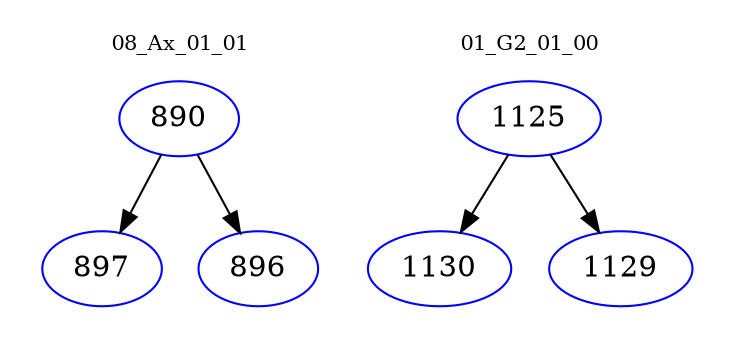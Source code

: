 digraph{
subgraph cluster_0 {
color = white
label = "08_Ax_01_01";
fontsize=10;
T0_890 [label="890", color="blue"]
T0_890 -> T0_897 [color="black"]
T0_897 [label="897", color="blue"]
T0_890 -> T0_896 [color="black"]
T0_896 [label="896", color="blue"]
}
subgraph cluster_1 {
color = white
label = "01_G2_01_00";
fontsize=10;
T1_1125 [label="1125", color="blue"]
T1_1125 -> T1_1130 [color="black"]
T1_1130 [label="1130", color="blue"]
T1_1125 -> T1_1129 [color="black"]
T1_1129 [label="1129", color="blue"]
}
}
